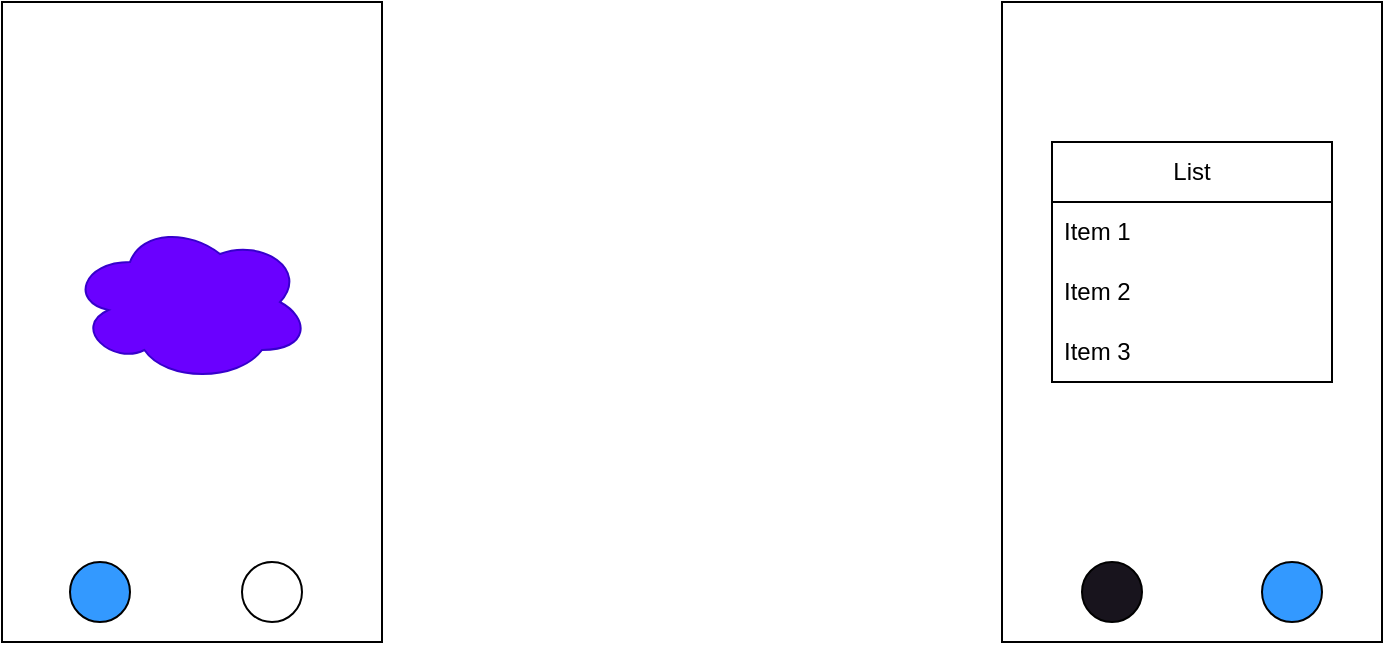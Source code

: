 <mxfile version="21.4.0" type="github">
  <diagram name="Страница 1" id="3ZkxosFLAg7z24n7P6bn">
    <mxGraphModel dx="1631" dy="931" grid="1" gridSize="10" guides="1" tooltips="1" connect="1" arrows="1" fold="1" page="1" pageScale="1" pageWidth="827" pageHeight="1169" math="0" shadow="0">
      <root>
        <mxCell id="0" />
        <mxCell id="1" parent="0" />
        <mxCell id="E3Wodrh11Ji_lZznLCFY-1" value="" style="rounded=0;whiteSpace=wrap;html=1;" vertex="1" parent="1">
          <mxGeometry x="40" y="230" width="190" height="320" as="geometry" />
        </mxCell>
        <mxCell id="E3Wodrh11Ji_lZznLCFY-2" value="" style="ellipse;whiteSpace=wrap;html=1;fillColor=#3399FF;" vertex="1" parent="1">
          <mxGeometry x="74" y="510" width="30" height="30" as="geometry" />
        </mxCell>
        <mxCell id="E3Wodrh11Ji_lZznLCFY-3" value="" style="ellipse;whiteSpace=wrap;html=1;" vertex="1" parent="1">
          <mxGeometry x="160" y="510" width="30" height="30" as="geometry" />
        </mxCell>
        <mxCell id="E3Wodrh11Ji_lZznLCFY-4" value="" style="rounded=0;whiteSpace=wrap;html=1;" vertex="1" parent="1">
          <mxGeometry x="540" y="230" width="190" height="320" as="geometry" />
        </mxCell>
        <mxCell id="E3Wodrh11Ji_lZznLCFY-5" value="" style="ellipse;whiteSpace=wrap;html=1;fillColor=#3399FF;" vertex="1" parent="1">
          <mxGeometry x="670" y="510" width="30" height="30" as="geometry" />
        </mxCell>
        <mxCell id="E3Wodrh11Ji_lZznLCFY-6" value="" style="ellipse;whiteSpace=wrap;html=1;fillColor=#18141D;" vertex="1" parent="1">
          <mxGeometry x="580" y="510" width="30" height="30" as="geometry" />
        </mxCell>
        <mxCell id="E3Wodrh11Ji_lZznLCFY-8" value="" style="ellipse;shape=cloud;whiteSpace=wrap;html=1;fillColor=#6a00ff;fontColor=#ffffff;strokeColor=#3700CC;" vertex="1" parent="1">
          <mxGeometry x="74" y="340" width="120" height="80" as="geometry" />
        </mxCell>
        <mxCell id="E3Wodrh11Ji_lZznLCFY-9" value="List" style="swimlane;fontStyle=0;childLayout=stackLayout;horizontal=1;startSize=30;horizontalStack=0;resizeParent=1;resizeParentMax=0;resizeLast=0;collapsible=1;marginBottom=0;whiteSpace=wrap;html=1;" vertex="1" parent="1">
          <mxGeometry x="565" y="300" width="140" height="120" as="geometry" />
        </mxCell>
        <mxCell id="E3Wodrh11Ji_lZznLCFY-10" value="Item 1" style="text;strokeColor=none;fillColor=none;align=left;verticalAlign=middle;spacingLeft=4;spacingRight=4;overflow=hidden;points=[[0,0.5],[1,0.5]];portConstraint=eastwest;rotatable=0;whiteSpace=wrap;html=1;" vertex="1" parent="E3Wodrh11Ji_lZznLCFY-9">
          <mxGeometry y="30" width="140" height="30" as="geometry" />
        </mxCell>
        <mxCell id="E3Wodrh11Ji_lZznLCFY-11" value="Item 2" style="text;strokeColor=none;fillColor=none;align=left;verticalAlign=middle;spacingLeft=4;spacingRight=4;overflow=hidden;points=[[0,0.5],[1,0.5]];portConstraint=eastwest;rotatable=0;whiteSpace=wrap;html=1;" vertex="1" parent="E3Wodrh11Ji_lZznLCFY-9">
          <mxGeometry y="60" width="140" height="30" as="geometry" />
        </mxCell>
        <mxCell id="E3Wodrh11Ji_lZznLCFY-12" value="Item 3" style="text;strokeColor=none;fillColor=none;align=left;verticalAlign=middle;spacingLeft=4;spacingRight=4;overflow=hidden;points=[[0,0.5],[1,0.5]];portConstraint=eastwest;rotatable=0;whiteSpace=wrap;html=1;" vertex="1" parent="E3Wodrh11Ji_lZznLCFY-9">
          <mxGeometry y="90" width="140" height="30" as="geometry" />
        </mxCell>
      </root>
    </mxGraphModel>
  </diagram>
</mxfile>
